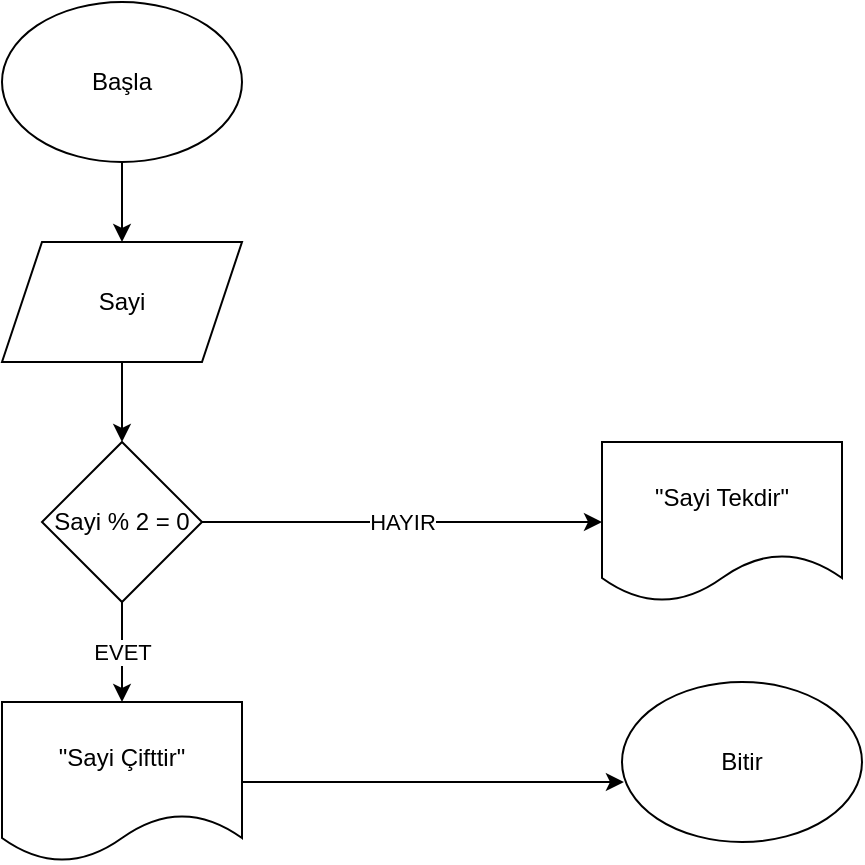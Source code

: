 <mxfile version="15.1.1" type="github">
  <diagram id="r7M4XbXNUUqRg4bWQvlL" name="Page-1">
    <mxGraphModel dx="868" dy="482" grid="1" gridSize="10" guides="1" tooltips="1" connect="1" arrows="1" fold="1" page="1" pageScale="1" pageWidth="827" pageHeight="1169" math="0" shadow="0">
      <root>
        <mxCell id="0" />
        <mxCell id="1" parent="0" />
        <mxCell id="Ppx2RSebz3chZzkmg-xU-12" value="" style="edgeStyle=orthogonalEdgeStyle;rounded=0;orthogonalLoop=1;jettySize=auto;html=1;" edge="1" parent="1" source="Ppx2RSebz3chZzkmg-xU-1" target="Ppx2RSebz3chZzkmg-xU-2">
          <mxGeometry relative="1" as="geometry" />
        </mxCell>
        <mxCell id="Ppx2RSebz3chZzkmg-xU-1" value="Başla" style="ellipse;whiteSpace=wrap;html=1;" vertex="1" parent="1">
          <mxGeometry x="240" y="50" width="120" height="80" as="geometry" />
        </mxCell>
        <mxCell id="Ppx2RSebz3chZzkmg-xU-11" value="" style="edgeStyle=orthogonalEdgeStyle;rounded=0;orthogonalLoop=1;jettySize=auto;html=1;" edge="1" parent="1" source="Ppx2RSebz3chZzkmg-xU-2" target="Ppx2RSebz3chZzkmg-xU-3">
          <mxGeometry relative="1" as="geometry" />
        </mxCell>
        <mxCell id="Ppx2RSebz3chZzkmg-xU-2" value="Sayi" style="shape=parallelogram;perimeter=parallelogramPerimeter;whiteSpace=wrap;html=1;fixedSize=1;" vertex="1" parent="1">
          <mxGeometry x="240" y="170" width="120" height="60" as="geometry" />
        </mxCell>
        <mxCell id="Ppx2RSebz3chZzkmg-xU-10" value="EVET" style="edgeStyle=orthogonalEdgeStyle;rounded=0;orthogonalLoop=1;jettySize=auto;html=1;" edge="1" parent="1" source="Ppx2RSebz3chZzkmg-xU-3" target="Ppx2RSebz3chZzkmg-xU-4">
          <mxGeometry relative="1" as="geometry" />
        </mxCell>
        <mxCell id="Ppx2RSebz3chZzkmg-xU-13" value="HAYIR" style="edgeStyle=orthogonalEdgeStyle;rounded=0;orthogonalLoop=1;jettySize=auto;html=1;entryX=0;entryY=0.5;entryDx=0;entryDy=0;" edge="1" parent="1" source="Ppx2RSebz3chZzkmg-xU-3" target="Ppx2RSebz3chZzkmg-xU-5">
          <mxGeometry relative="1" as="geometry" />
        </mxCell>
        <mxCell id="Ppx2RSebz3chZzkmg-xU-3" value="Sayi % 2 = 0" style="rhombus;whiteSpace=wrap;html=1;" vertex="1" parent="1">
          <mxGeometry x="260" y="270" width="80" height="80" as="geometry" />
        </mxCell>
        <mxCell id="Ppx2RSebz3chZzkmg-xU-9" style="edgeStyle=orthogonalEdgeStyle;rounded=0;orthogonalLoop=1;jettySize=auto;html=1;entryX=0.008;entryY=0.625;entryDx=0;entryDy=0;entryPerimeter=0;" edge="1" parent="1" source="Ppx2RSebz3chZzkmg-xU-4" target="Ppx2RSebz3chZzkmg-xU-6">
          <mxGeometry relative="1" as="geometry" />
        </mxCell>
        <mxCell id="Ppx2RSebz3chZzkmg-xU-4" value="&quot;Sayi Çifttir&quot;" style="shape=document;whiteSpace=wrap;html=1;boundedLbl=1;" vertex="1" parent="1">
          <mxGeometry x="240" y="400" width="120" height="80" as="geometry" />
        </mxCell>
        <mxCell id="Ppx2RSebz3chZzkmg-xU-5" value="&quot;Sayi Tekdir&quot;" style="shape=document;whiteSpace=wrap;html=1;boundedLbl=1;" vertex="1" parent="1">
          <mxGeometry x="540" y="270" width="120" height="80" as="geometry" />
        </mxCell>
        <mxCell id="Ppx2RSebz3chZzkmg-xU-6" value="Bitir" style="ellipse;whiteSpace=wrap;html=1;" vertex="1" parent="1">
          <mxGeometry x="550" y="390" width="120" height="80" as="geometry" />
        </mxCell>
      </root>
    </mxGraphModel>
  </diagram>
</mxfile>
